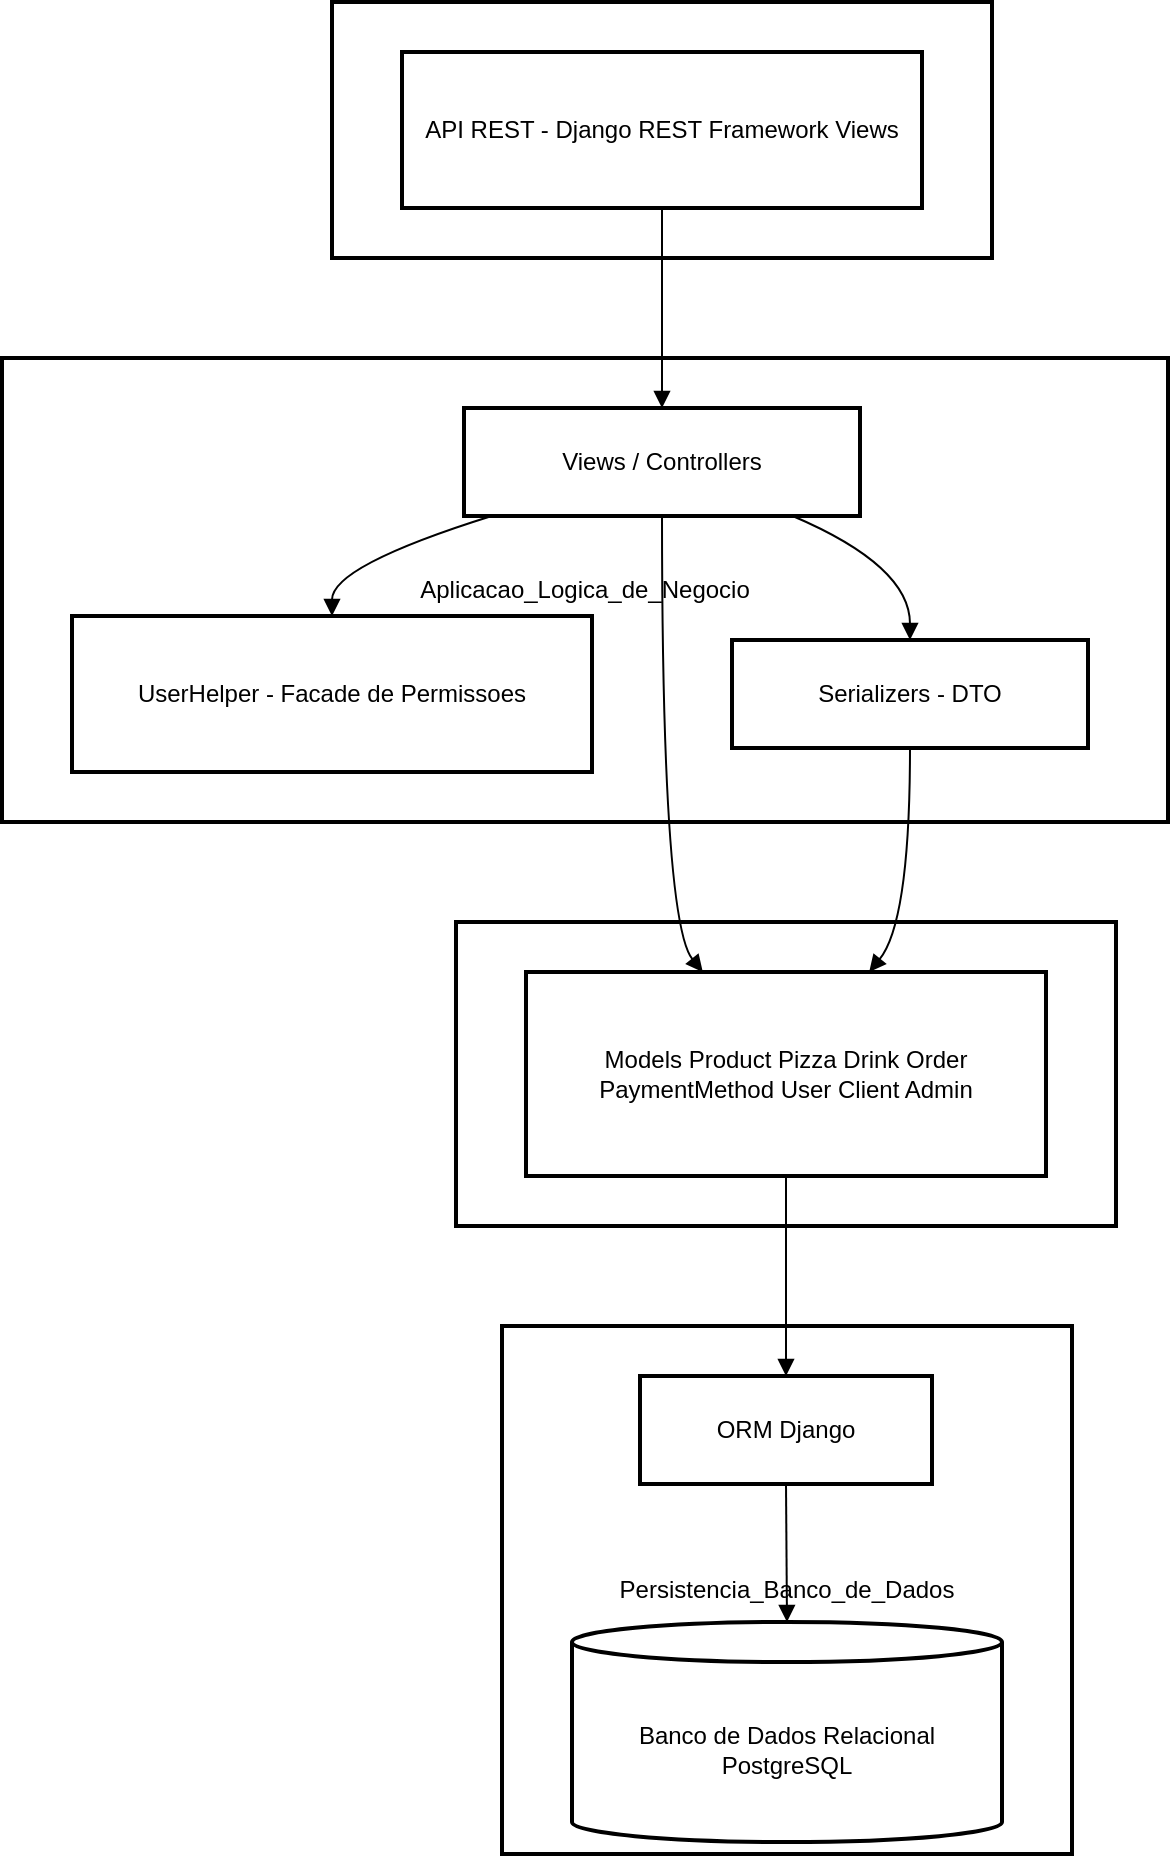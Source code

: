 <mxfile version="27.2.0">
  <diagram name="Página-1" id="EbrOmHeDn_ZLtRsP8--C">
    <mxGraphModel grid="1" page="1" gridSize="10" guides="1" tooltips="1" connect="1" arrows="1" fold="1" pageScale="1" pageWidth="827" pageHeight="1169" math="0" shadow="0">
      <root>
        <mxCell id="0" />
        <mxCell id="1" parent="0" />
        <mxCell id="5NhzzFmHZeVo9KvnyoEY-1" value="Persistencia_Banco_de_Dados" style="whiteSpace=wrap;strokeWidth=2;" vertex="1" parent="1">
          <mxGeometry x="270" y="682" width="285" height="264" as="geometry" />
        </mxCell>
        <mxCell id="5NhzzFmHZeVo9KvnyoEY-2" value="Dominio_Modelos" style="whiteSpace=wrap;strokeWidth=2;" vertex="1" parent="1">
          <mxGeometry x="247" y="480" width="330" height="152" as="geometry" />
        </mxCell>
        <mxCell id="5NhzzFmHZeVo9KvnyoEY-3" value="Aplicacao_Logica_de_Negocio" style="whiteSpace=wrap;strokeWidth=2;" vertex="1" parent="1">
          <mxGeometry x="20" y="198" width="583" height="232" as="geometry" />
        </mxCell>
        <mxCell id="5NhzzFmHZeVo9KvnyoEY-4" value="Apresentacao_Interface_REST" style="whiteSpace=wrap;strokeWidth=2;" vertex="1" parent="1">
          <mxGeometry x="185" y="20" width="330" height="128" as="geometry" />
        </mxCell>
        <mxCell id="5NhzzFmHZeVo9KvnyoEY-5" value="API REST - Django REST Framework Views" style="whiteSpace=wrap;strokeWidth=2;" vertex="1" parent="1">
          <mxGeometry x="220" y="45" width="260" height="78" as="geometry" />
        </mxCell>
        <mxCell id="5NhzzFmHZeVo9KvnyoEY-6" value="Views / Controllers" style="whiteSpace=wrap;strokeWidth=2;" vertex="1" parent="1">
          <mxGeometry x="251" y="223" width="198" height="54" as="geometry" />
        </mxCell>
        <mxCell id="5NhzzFmHZeVo9KvnyoEY-7" value="UserHelper - Facade de Permissoes" style="whiteSpace=wrap;strokeWidth=2;" vertex="1" parent="1">
          <mxGeometry x="55" y="327" width="260" height="78" as="geometry" />
        </mxCell>
        <mxCell id="5NhzzFmHZeVo9KvnyoEY-8" value="Serializers - DTO" style="whiteSpace=wrap;strokeWidth=2;" vertex="1" parent="1">
          <mxGeometry x="385" y="339" width="178" height="54" as="geometry" />
        </mxCell>
        <mxCell id="5NhzzFmHZeVo9KvnyoEY-9" value="Models Product Pizza Drink Order PaymentMethod User Client Admin" style="whiteSpace=wrap;strokeWidth=2;" vertex="1" parent="1">
          <mxGeometry x="282" y="505" width="260" height="102" as="geometry" />
        </mxCell>
        <mxCell id="5NhzzFmHZeVo9KvnyoEY-10" value="ORM Django" style="whiteSpace=wrap;strokeWidth=2;" vertex="1" parent="1">
          <mxGeometry x="339" y="707" width="146" height="54" as="geometry" />
        </mxCell>
        <mxCell id="5NhzzFmHZeVo9KvnyoEY-11" value="Banco de Dados Relacional PostgreSQL" style="shape=cylinder3;boundedLbl=1;backgroundOutline=1;size=10;strokeWidth=2;whiteSpace=wrap;" vertex="1" parent="1">
          <mxGeometry x="305" y="830" width="215" height="110" as="geometry" />
        </mxCell>
        <mxCell id="5NhzzFmHZeVo9KvnyoEY-12" value="" style="curved=1;startArrow=none;endArrow=block;exitX=0.5;exitY=1;entryX=0.5;entryY=0;rounded=0;" edge="1" parent="1" source="5NhzzFmHZeVo9KvnyoEY-5" target="5NhzzFmHZeVo9KvnyoEY-6">
          <mxGeometry relative="1" as="geometry">
            <Array as="points" />
          </mxGeometry>
        </mxCell>
        <mxCell id="5NhzzFmHZeVo9KvnyoEY-13" value="" style="curved=1;startArrow=none;endArrow=block;exitX=0.07;exitY=1;entryX=0.5;entryY=0;rounded=0;" edge="1" parent="1" source="5NhzzFmHZeVo9KvnyoEY-6" target="5NhzzFmHZeVo9KvnyoEY-7">
          <mxGeometry relative="1" as="geometry">
            <Array as="points">
              <mxPoint x="185" y="302" />
            </Array>
          </mxGeometry>
        </mxCell>
        <mxCell id="5NhzzFmHZeVo9KvnyoEY-14" value="" style="curved=1;startArrow=none;endArrow=block;exitX=0.83;exitY=1;entryX=0.5;entryY=0;rounded=0;" edge="1" parent="1" source="5NhzzFmHZeVo9KvnyoEY-6" target="5NhzzFmHZeVo9KvnyoEY-8">
          <mxGeometry relative="1" as="geometry">
            <Array as="points">
              <mxPoint x="474" y="302" />
            </Array>
          </mxGeometry>
        </mxCell>
        <mxCell id="5NhzzFmHZeVo9KvnyoEY-15" value="" style="curved=1;startArrow=none;endArrow=block;exitX=0.5;exitY=1;entryX=0.34;entryY=0;rounded=0;" edge="1" parent="1" source="5NhzzFmHZeVo9KvnyoEY-6" target="5NhzzFmHZeVo9KvnyoEY-9">
          <mxGeometry relative="1" as="geometry">
            <Array as="points">
              <mxPoint x="350" y="480" />
            </Array>
          </mxGeometry>
        </mxCell>
        <mxCell id="5NhzzFmHZeVo9KvnyoEY-16" value="" style="curved=1;startArrow=none;endArrow=block;exitX=0.5;exitY=1;entryX=0.66;entryY=0;rounded=0;" edge="1" parent="1" source="5NhzzFmHZeVo9KvnyoEY-8" target="5NhzzFmHZeVo9KvnyoEY-9">
          <mxGeometry relative="1" as="geometry">
            <Array as="points">
              <mxPoint x="474" y="480" />
            </Array>
          </mxGeometry>
        </mxCell>
        <mxCell id="5NhzzFmHZeVo9KvnyoEY-17" value="" style="curved=1;startArrow=none;endArrow=block;exitX=0.5;exitY=1;entryX=0.5;entryY=0;rounded=0;" edge="1" parent="1" source="5NhzzFmHZeVo9KvnyoEY-9" target="5NhzzFmHZeVo9KvnyoEY-10">
          <mxGeometry relative="1" as="geometry">
            <Array as="points" />
          </mxGeometry>
        </mxCell>
        <mxCell id="5NhzzFmHZeVo9KvnyoEY-18" value="" style="curved=1;startArrow=none;endArrow=block;exitX=0.5;exitY=1;entryX=0.5;entryY=0;rounded=0;" edge="1" parent="1" source="5NhzzFmHZeVo9KvnyoEY-10" target="5NhzzFmHZeVo9KvnyoEY-11">
          <mxGeometry relative="1" as="geometry">
            <Array as="points" />
          </mxGeometry>
        </mxCell>
      </root>
    </mxGraphModel>
  </diagram>
</mxfile>

